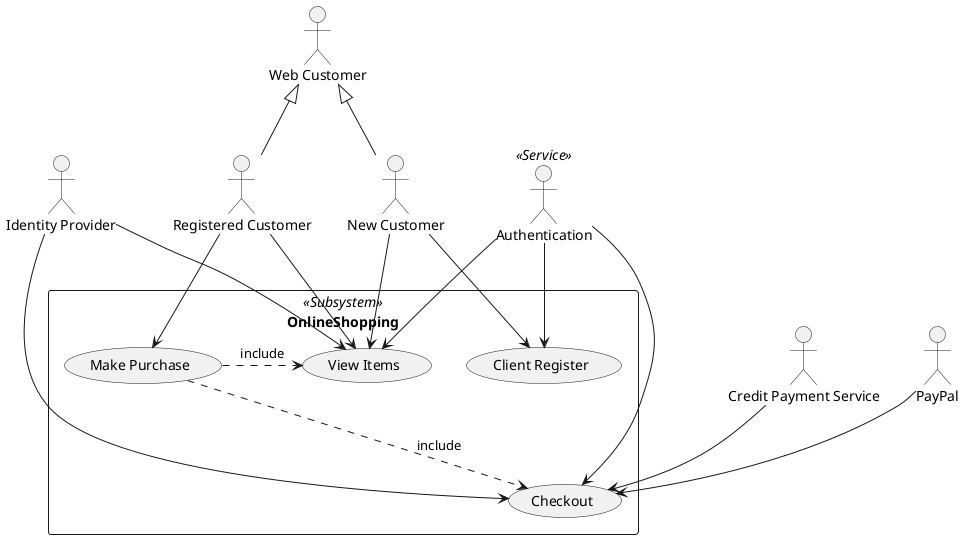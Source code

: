 @startuml
top to bottom direction
:Registered Customer: as RC
:New Customer: as NC
:Web Customer: as WC
WC <|-- RC
WC <|-- NC

:Authentication: as Auth  <<Service>>
:Identity Provider: as IP
:Credit Payment Service:  as CPS
:PayPal: as PP

rectangle OnlineShopping <<Subsystem>>{
    top to bottom direction
    RC --> (View Items)
    RC --> (Make Purchase)
    NC --> (View Items)
    NC --> (Client Register)
    Auth--> (View Items)
    Auth --> (Checkout)
    Auth --> (Client Register)
    IP--> (View Items)
    IP--> (Checkout)
    CPS--> (Checkout)
    PP--> (Checkout)
    (Make Purchase).>(View Items) :include
    (Make Purchase)..>(Checkout) :include
}



@enduml